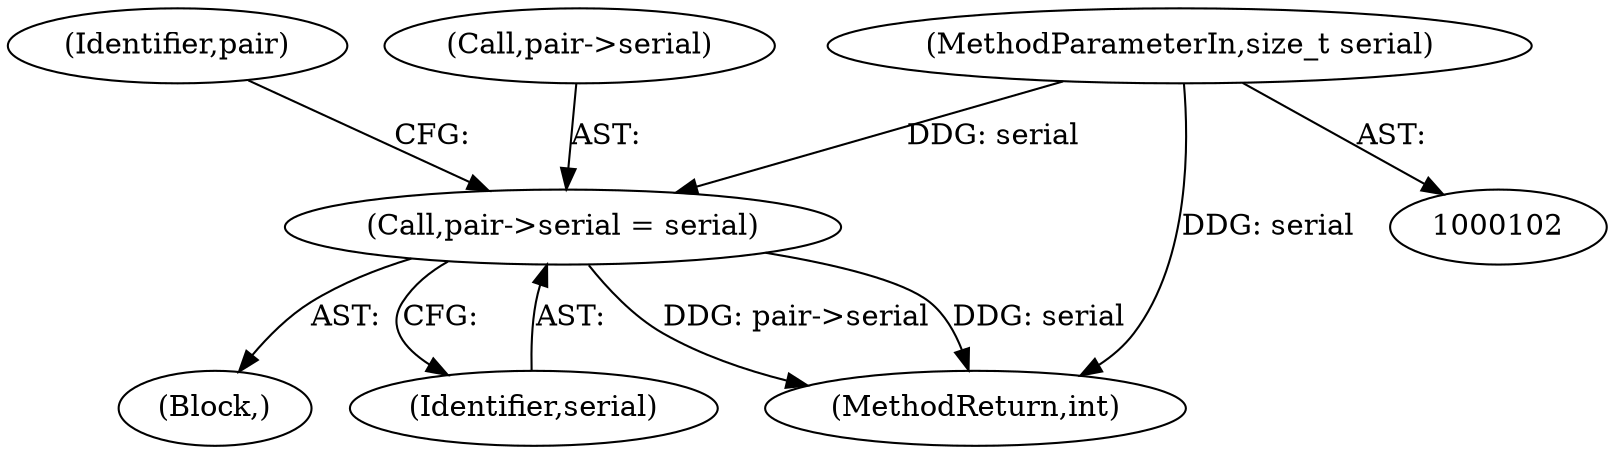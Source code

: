 digraph "0_jansson_8f80c2d83808150724d31793e6ade92749b1faa4_6@pointer" {
"1000186" [label="(Call,pair->serial = serial)"];
"1000105" [label="(MethodParameterIn,size_t serial)"];
"1000163" [label="(Block,)"];
"1000190" [label="(Identifier,serial)"];
"1000193" [label="(Identifier,pair)"];
"1000105" [label="(MethodParameterIn,size_t serial)"];
"1000187" [label="(Call,pair->serial)"];
"1000219" [label="(MethodReturn,int)"];
"1000186" [label="(Call,pair->serial = serial)"];
"1000186" -> "1000163"  [label="AST: "];
"1000186" -> "1000190"  [label="CFG: "];
"1000187" -> "1000186"  [label="AST: "];
"1000190" -> "1000186"  [label="AST: "];
"1000193" -> "1000186"  [label="CFG: "];
"1000186" -> "1000219"  [label="DDG: pair->serial"];
"1000186" -> "1000219"  [label="DDG: serial"];
"1000105" -> "1000186"  [label="DDG: serial"];
"1000105" -> "1000102"  [label="AST: "];
"1000105" -> "1000219"  [label="DDG: serial"];
}
